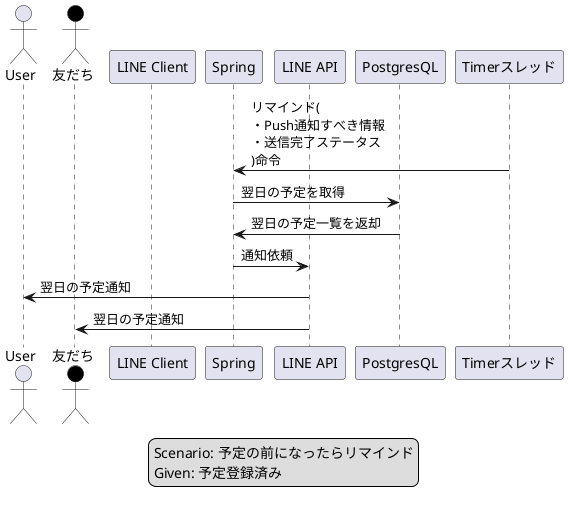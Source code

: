 @startuml スケジュール管理
actor User
actor Friend as "友だち" #Black
participant Client as "LINE Client"
participant API as "Spring"
participant LINE as "LINE API"
participant DB as "PostgresQL"
participant Timer as "Timerスレッド"

Timer->API: リマインド(\n・Push通知すべき情報\n・送信完了ステータス\n)命令
API->DB: 翌日の予定を取得
DB->API: 翌日の予定一覧を返却
API->LINE: 通知依頼
LINE->User: 翌日の予定通知
LINE->Friend: 翌日の予定通知

legend center
  Scenario: 予定の前になったらリマインド
  Given: 予定登録済み
endlegend
@enduml